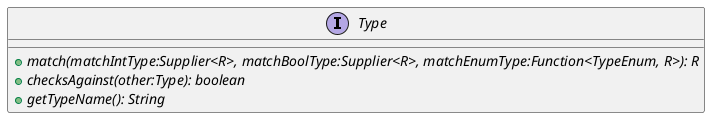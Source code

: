 @startuml

    interface Type {
        {abstract} +match(matchIntType:Supplier<R>, matchBoolType:Supplier<R>, matchEnumType:Function<TypeEnum, R>): R
        {abstract} +checksAgainst(other:Type): boolean
        {abstract} +getTypeName(): String
    }

@enduml
